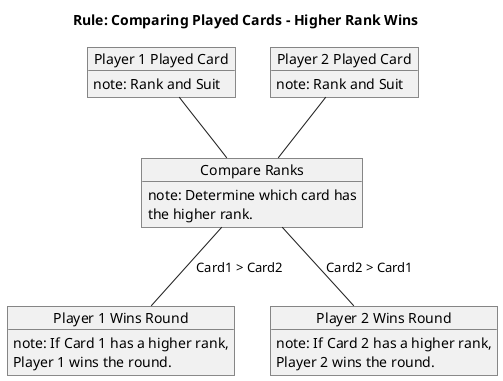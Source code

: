 @startuml
title "Rule: Comparing Played Cards - Higher Rank Wins"

object "Player 1 Played Card" as Card1 {
  note: Rank and Suit
}

object "Player 2 Played Card" as Card2 {
  note: Rank and Suit
}

object "Compare Ranks" as Compare {
  note: Determine which card has\nthe higher rank.
}

Card1 -- Compare
Card2 -- Compare

object "Player 1 Wins Round" as Win1 {
  note: If Card 1 has a higher rank,\nPlayer 1 wins the round.
}

object "Player 2 Wins Round" as Win2 {
  note: If Card 2 has a higher rank,\nPlayer 2 wins the round.
}

Compare -- Win1 : Card1 > Card2
Compare -- Win2 : Card2 > Card1

@enduml